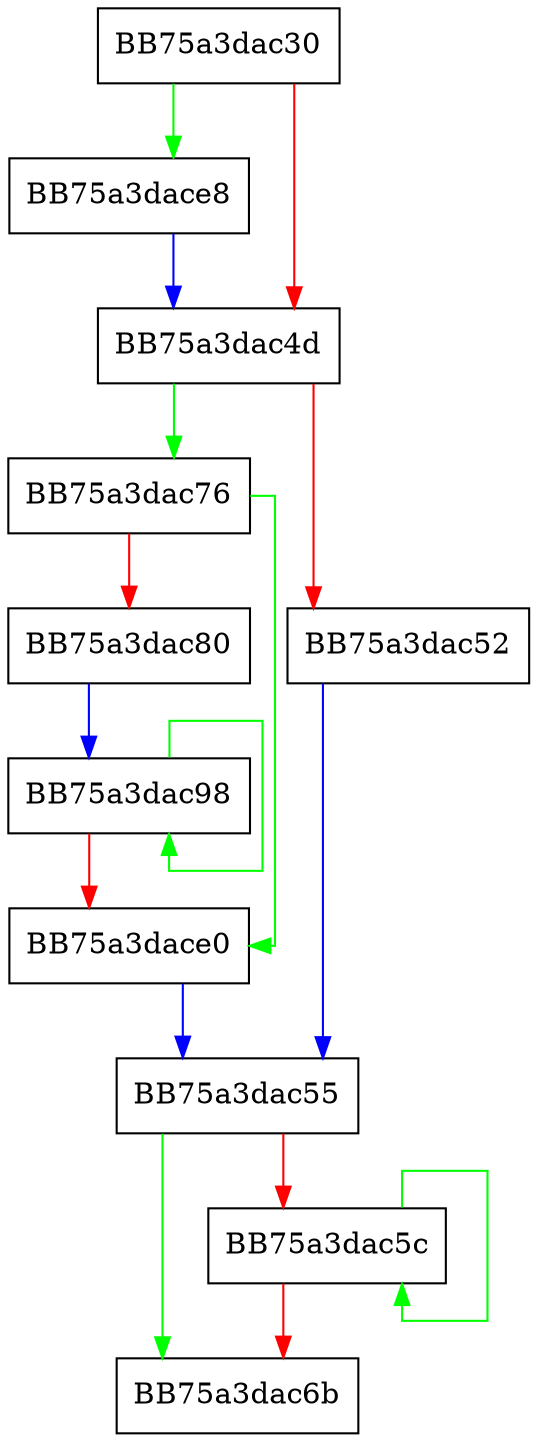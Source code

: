 digraph memmove_u16 {
  node [shape="box"];
  graph [splines=ortho];
  BB75a3dac30 -> BB75a3dace8 [color="green"];
  BB75a3dac30 -> BB75a3dac4d [color="red"];
  BB75a3dac4d -> BB75a3dac76 [color="green"];
  BB75a3dac4d -> BB75a3dac52 [color="red"];
  BB75a3dac52 -> BB75a3dac55 [color="blue"];
  BB75a3dac55 -> BB75a3dac6b [color="green"];
  BB75a3dac55 -> BB75a3dac5c [color="red"];
  BB75a3dac5c -> BB75a3dac5c [color="green"];
  BB75a3dac5c -> BB75a3dac6b [color="red"];
  BB75a3dac76 -> BB75a3dace0 [color="green"];
  BB75a3dac76 -> BB75a3dac80 [color="red"];
  BB75a3dac80 -> BB75a3dac98 [color="blue"];
  BB75a3dac98 -> BB75a3dac98 [color="green"];
  BB75a3dac98 -> BB75a3dace0 [color="red"];
  BB75a3dace0 -> BB75a3dac55 [color="blue"];
  BB75a3dace8 -> BB75a3dac4d [color="blue"];
}
